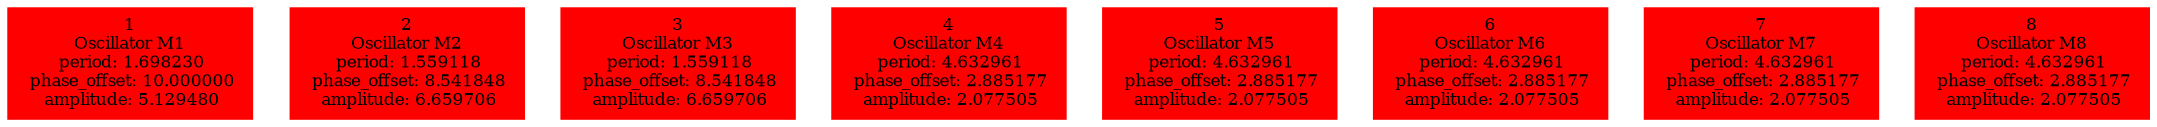  digraph g{ forcelabels=true;
1 [label=<1<BR />Oscillator M1<BR /> period: 1.698230<BR /> phase_offset: 10.000000<BR /> amplitude: 5.129480>, shape=box,color=red,style=filled,fontsize=8];2 [label=<2<BR />Oscillator M2<BR /> period: 1.559118<BR /> phase_offset: 8.541848<BR /> amplitude: 6.659706>, shape=box,color=red,style=filled,fontsize=8];3 [label=<3<BR />Oscillator M3<BR /> period: 1.559118<BR /> phase_offset: 8.541848<BR /> amplitude: 6.659706>, shape=box,color=red,style=filled,fontsize=8];4 [label=<4<BR />Oscillator M4<BR /> period: 4.632961<BR /> phase_offset: 2.885177<BR /> amplitude: 2.077505>, shape=box,color=red,style=filled,fontsize=8];5 [label=<5<BR />Oscillator M5<BR /> period: 4.632961<BR /> phase_offset: 2.885177<BR /> amplitude: 2.077505>, shape=box,color=red,style=filled,fontsize=8];6 [label=<6<BR />Oscillator M6<BR /> period: 4.632961<BR /> phase_offset: 2.885177<BR /> amplitude: 2.077505>, shape=box,color=red,style=filled,fontsize=8];7 [label=<7<BR />Oscillator M7<BR /> period: 4.632961<BR /> phase_offset: 2.885177<BR /> amplitude: 2.077505>, shape=box,color=red,style=filled,fontsize=8];8 [label=<8<BR />Oscillator M8<BR /> period: 4.632961<BR /> phase_offset: 2.885177<BR /> amplitude: 2.077505>, shape=box,color=red,style=filled,fontsize=8]; }
